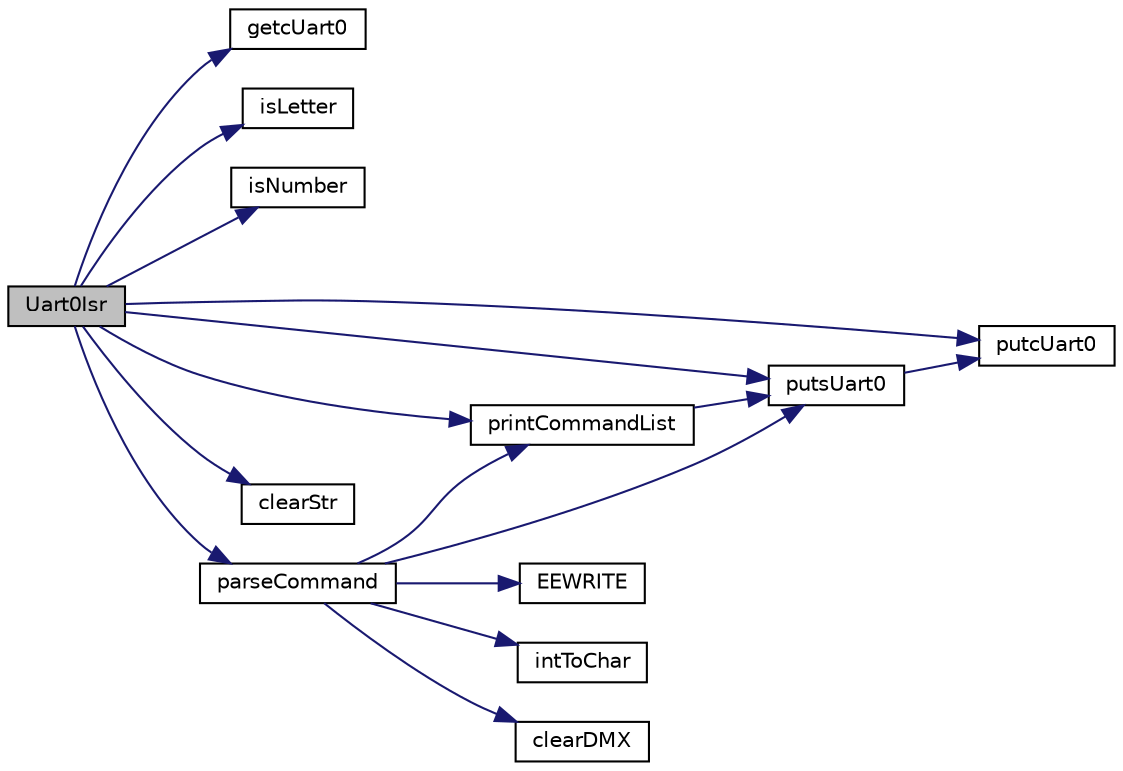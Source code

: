 digraph "Uart0Isr"
{
 // LATEX_PDF_SIZE
  edge [fontname="Helvetica",fontsize="10",labelfontname="Helvetica",labelfontsize="10"];
  node [fontname="Helvetica",fontsize="10",shape=record];
  rankdir="LR";
  Node98 [label="Uart0Isr",height=0.2,width=0.4,color="black", fillcolor="grey75", style="filled", fontcolor="black",tooltip="Uart0Isr(void)"];
  Node98 -> Node99 [color="midnightblue",fontsize="10",style="solid",fontname="Helvetica"];
  Node99 [label="getcUart0",height=0.2,width=0.4,color="black", fillcolor="white", style="filled",URL="$satej__matthew_8c.html#af4ecad8706d9dfd110e226f4457161e0",tooltip="getcUart0()"];
  Node98 -> Node100 [color="midnightblue",fontsize="10",style="solid",fontname="Helvetica"];
  Node100 [label="isLetter",height=0.2,width=0.4,color="black", fillcolor="white", style="filled",URL="$satej__matthew_8c.html#a19ec769227acc123bfe1e2d225a211cb",tooltip="isLetter(char c)"];
  Node98 -> Node101 [color="midnightblue",fontsize="10",style="solid",fontname="Helvetica"];
  Node101 [label="isNumber",height=0.2,width=0.4,color="black", fillcolor="white", style="filled",URL="$satej__matthew_8c.html#a65b1640156c68ea7687a41428022c1d8",tooltip="isNumber(char c)"];
  Node98 -> Node102 [color="midnightblue",fontsize="10",style="solid",fontname="Helvetica"];
  Node102 [label="putcUart0",height=0.2,width=0.4,color="black", fillcolor="white", style="filled",URL="$satej__matthew_8c.html#a27ebab6950bfb65d641dd04feb03906f",tooltip="putcUart0(char c)"];
  Node98 -> Node103 [color="midnightblue",fontsize="10",style="solid",fontname="Helvetica"];
  Node103 [label="putsUart0",height=0.2,width=0.4,color="black", fillcolor="white", style="filled",URL="$satej__matthew_8c.html#af4adb618930ee1a928705aec083cf726",tooltip="putsUart0(char* str)"];
  Node103 -> Node102 [color="midnightblue",fontsize="10",style="solid",fontname="Helvetica"];
  Node98 -> Node104 [color="midnightblue",fontsize="10",style="solid",fontname="Helvetica"];
  Node104 [label="printCommandList",height=0.2,width=0.4,color="black", fillcolor="white", style="filled",URL="$satej__matthew_8c.html#a9657c6b2d1c183503ca49b71da13e9e4",tooltip="printCommandList()"];
  Node104 -> Node103 [color="midnightblue",fontsize="10",style="solid",fontname="Helvetica"];
  Node98 -> Node105 [color="midnightblue",fontsize="10",style="solid",fontname="Helvetica"];
  Node105 [label="clearStr",height=0.2,width=0.4,color="black", fillcolor="white", style="filled",URL="$satej__matthew_8c.html#a595edd7ef79a70fc4dccbca4b2cf0deb",tooltip="clearStr()"];
  Node98 -> Node106 [color="midnightblue",fontsize="10",style="solid",fontname="Helvetica"];
  Node106 [label="parseCommand",height=0.2,width=0.4,color="black", fillcolor="white", style="filled",URL="$satej__matthew_8c.html#a784ef656236362513864c6ba3507e22d",tooltip="parseCommand()"];
  Node106 -> Node103 [color="midnightblue",fontsize="10",style="solid",fontname="Helvetica"];
  Node106 -> Node107 [color="midnightblue",fontsize="10",style="solid",fontname="Helvetica"];
  Node107 [label="EEWRITE",height=0.2,width=0.4,color="black", fillcolor="white", style="filled",URL="$satej__matthew_8c.html#a31b9c21cfe092a5574eb605046951401",tooltip="EEWRITE(uint16_t B, uint16_t offSet, uint16_t val)"];
  Node106 -> Node108 [color="midnightblue",fontsize="10",style="solid",fontname="Helvetica"];
  Node108 [label="intToChar",height=0.2,width=0.4,color="black", fillcolor="white", style="filled",URL="$satej__matthew_8c.html#a48ff33038777eac27bf41ff14b9368bf",tooltip="intToChar(uint16_t x)"];
  Node106 -> Node109 [color="midnightblue",fontsize="10",style="solid",fontname="Helvetica"];
  Node109 [label="clearDMX",height=0.2,width=0.4,color="black", fillcolor="white", style="filled",URL="$satej__matthew_8c.html#a90f05ed3280bc7f2e971ed7216028960",tooltip="clearDMX()"];
  Node106 -> Node104 [color="midnightblue",fontsize="10",style="solid",fontname="Helvetica"];
}
